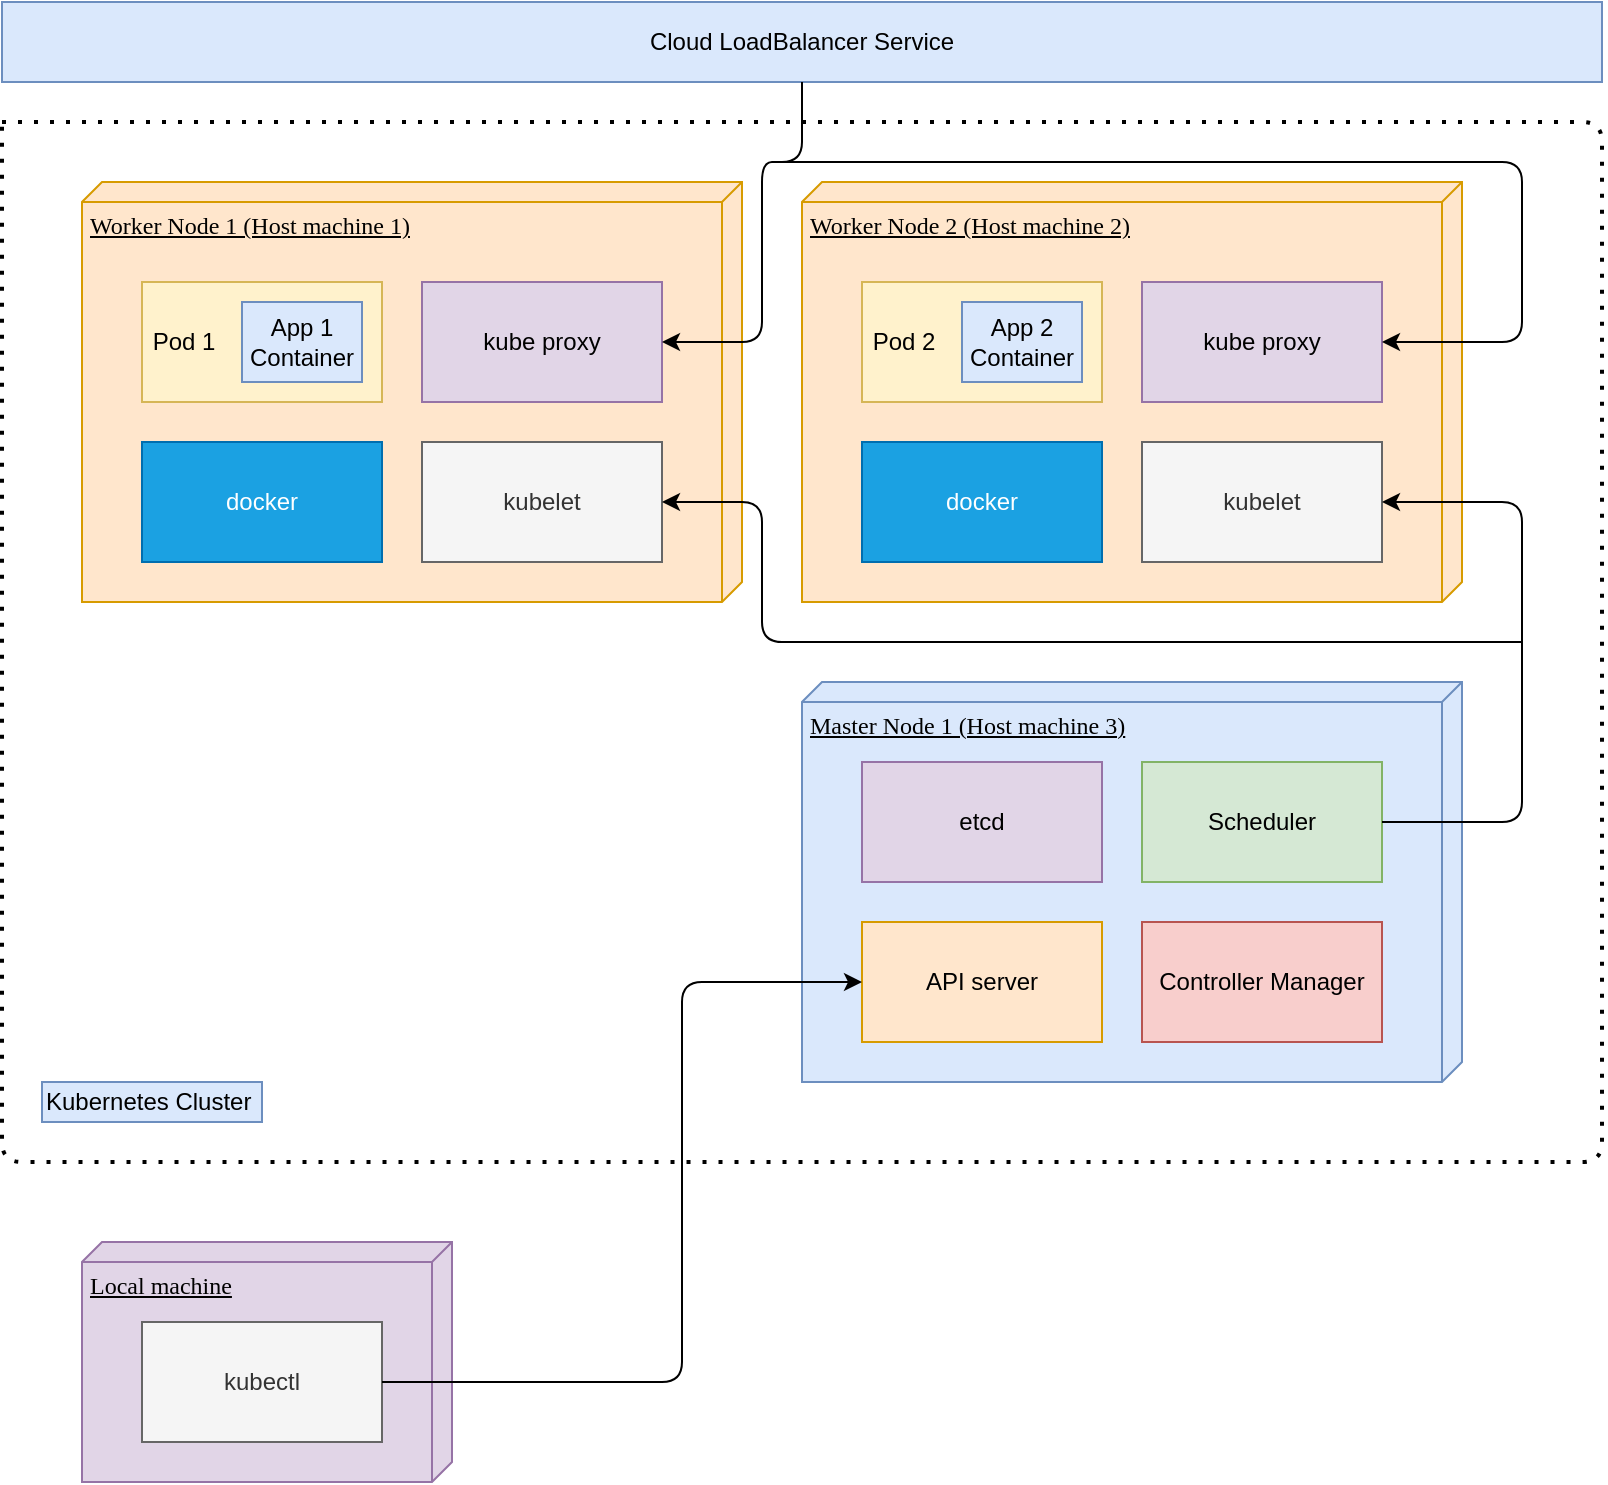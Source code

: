 <mxfile version="14.6.9" type="device"><diagram name="Page-1" id="5f0bae14-7c28-e335-631c-24af17079c00"><mxGraphModel dx="1186" dy="655" grid="1" gridSize="10" guides="1" tooltips="1" connect="1" arrows="1" fold="1" page="1" pageScale="1" pageWidth="1100" pageHeight="850" background="#ffffff" math="0" shadow="0"><root><mxCell id="0"/><mxCell id="1" parent="0"/><mxCell id="39150e848f15840c-1" value="Worker Node 1 (Host machine 1)" style="verticalAlign=top;align=left;spacingTop=8;spacingLeft=2;spacingRight=12;shape=cube;size=10;direction=south;fontStyle=4;html=1;rounded=0;shadow=0;comic=0;labelBackgroundColor=none;strokeWidth=1;fontFamily=Verdana;fontSize=12;fillColor=#ffe6cc;strokeColor=#d79b00;" parent="1" vertex="1"><mxGeometry x="120" y="150" width="330" height="210" as="geometry"/></mxCell><mxCell id="39150e848f15840c-2" value="Worker Node 2 (Host machine 2)" style="verticalAlign=top;align=left;spacingTop=8;spacingLeft=2;spacingRight=12;shape=cube;size=10;direction=south;fontStyle=4;html=1;rounded=0;shadow=0;comic=0;labelBackgroundColor=none;strokeWidth=1;fontFamily=Verdana;fontSize=12;fillColor=#ffe6cc;strokeColor=#d79b00;" parent="1" vertex="1"><mxGeometry x="480" y="150" width="330" height="210" as="geometry"/></mxCell><mxCell id="39150e848f15840c-3" value="Local machine" style="verticalAlign=top;align=left;spacingTop=8;spacingLeft=2;spacingRight=12;shape=cube;size=10;direction=south;fontStyle=4;html=1;rounded=0;shadow=0;comic=0;labelBackgroundColor=none;strokeWidth=1;fontFamily=Verdana;fontSize=12;fillColor=#e1d5e7;strokeColor=#9673a6;" parent="1" vertex="1"><mxGeometry x="120" y="680" width="185" height="120" as="geometry"/></mxCell><mxCell id="39150e848f15840c-16" style="edgeStyle=orthogonalEdgeStyle;rounded=0;html=1;dashed=1;labelBackgroundColor=none;startArrow=none;startFill=0;startSize=8;endArrow=open;endFill=0;endSize=16;fontFamily=Verdana;fontSize=12;" parent="1" source="39150e848f15840c-7" edge="1"><mxGeometry relative="1" as="geometry"><mxPoint x="720" y="165" as="targetPoint"/></mxGeometry></mxCell><mxCell id="wL8wH56n_JZqdNgBd3kq-1" value="Master Node 1 (Host machine 3)" style="verticalAlign=top;align=left;spacingTop=8;spacingLeft=2;spacingRight=12;shape=cube;size=10;direction=south;fontStyle=4;html=1;rounded=0;shadow=0;comic=0;labelBackgroundColor=none;strokeWidth=1;fontFamily=Verdana;fontSize=12;fillColor=#dae8fc;strokeColor=#6c8ebf;" vertex="1" parent="1"><mxGeometry x="480" y="400" width="330" height="200" as="geometry"/></mxCell><mxCell id="wL8wH56n_JZqdNgBd3kq-4" value="kubectl" style="rounded=0;whiteSpace=wrap;html=1;fillColor=#f5f5f5;strokeColor=#666666;fontColor=#333333;" vertex="1" parent="1"><mxGeometry x="150" y="720" width="120" height="60" as="geometry"/></mxCell><mxCell id="wL8wH56n_JZqdNgBd3kq-5" value="API server" style="rounded=0;whiteSpace=wrap;html=1;fillColor=#ffe6cc;strokeColor=#d79b00;" vertex="1" parent="1"><mxGeometry x="510" y="520" width="120" height="60" as="geometry"/></mxCell><mxCell id="wL8wH56n_JZqdNgBd3kq-6" value="etcd" style="rounded=0;whiteSpace=wrap;html=1;fillColor=#e1d5e7;strokeColor=#9673a6;" vertex="1" parent="1"><mxGeometry x="510" y="440" width="120" height="60" as="geometry"/></mxCell><mxCell id="wL8wH56n_JZqdNgBd3kq-7" value="Controller Manager" style="rounded=0;whiteSpace=wrap;html=1;fillColor=#f8cecc;strokeColor=#b85450;" vertex="1" parent="1"><mxGeometry x="650" y="520" width="120" height="60" as="geometry"/></mxCell><mxCell id="wL8wH56n_JZqdNgBd3kq-8" value="Scheduler" style="rounded=0;whiteSpace=wrap;html=1;fillColor=#d5e8d4;strokeColor=#82b366;" vertex="1" parent="1"><mxGeometry x="650" y="440" width="120" height="60" as="geometry"/></mxCell><mxCell id="wL8wH56n_JZqdNgBd3kq-9" value="kubelet" style="rounded=0;whiteSpace=wrap;html=1;fillColor=#f5f5f5;strokeColor=#666666;fontColor=#333333;" vertex="1" parent="1"><mxGeometry x="290" y="280" width="120" height="60" as="geometry"/></mxCell><mxCell id="wL8wH56n_JZqdNgBd3kq-10" value="kubelet" style="rounded=0;whiteSpace=wrap;html=1;fillColor=#f5f5f5;strokeColor=#666666;fontColor=#333333;" vertex="1" parent="1"><mxGeometry x="650" y="280" width="120" height="60" as="geometry"/></mxCell><mxCell id="wL8wH56n_JZqdNgBd3kq-11" value="" style="endArrow=classic;html=1;exitX=1;exitY=0.5;exitDx=0;exitDy=0;entryX=0;entryY=0.5;entryDx=0;entryDy=0;" edge="1" parent="1" source="wL8wH56n_JZqdNgBd3kq-4" target="wL8wH56n_JZqdNgBd3kq-5"><mxGeometry width="50" height="50" relative="1" as="geometry"><mxPoint x="520" y="460" as="sourcePoint"/><mxPoint x="570" y="410" as="targetPoint"/><Array as="points"><mxPoint x="420" y="750"/><mxPoint x="420" y="550"/></Array></mxGeometry></mxCell><mxCell id="wL8wH56n_JZqdNgBd3kq-12" value="" style="endArrow=classic;html=1;exitX=1;exitY=0.5;exitDx=0;exitDy=0;entryX=1;entryY=0.5;entryDx=0;entryDy=0;" edge="1" parent="1" source="wL8wH56n_JZqdNgBd3kq-8" target="wL8wH56n_JZqdNgBd3kq-10"><mxGeometry width="50" height="50" relative="1" as="geometry"><mxPoint x="860" y="440" as="sourcePoint"/><mxPoint x="900" y="310" as="targetPoint"/><Array as="points"><mxPoint x="840" y="470"/><mxPoint x="840" y="310"/></Array></mxGeometry></mxCell><mxCell id="wL8wH56n_JZqdNgBd3kq-13" value="" style="endArrow=classic;html=1;entryX=1;entryY=0.5;entryDx=0;entryDy=0;" edge="1" parent="1" target="wL8wH56n_JZqdNgBd3kq-9"><mxGeometry width="50" height="50" relative="1" as="geometry"><mxPoint x="840" y="380" as="sourcePoint"/><mxPoint x="840" y="390" as="targetPoint"/><Array as="points"><mxPoint x="460" y="380"/><mxPoint x="460" y="310"/></Array></mxGeometry></mxCell><mxCell id="wL8wH56n_JZqdNgBd3kq-14" value="docker" style="rounded=0;whiteSpace=wrap;html=1;fillColor=#1ba1e2;strokeColor=#006EAF;fontColor=#ffffff;" vertex="1" parent="1"><mxGeometry x="150" y="280" width="120" height="60" as="geometry"/></mxCell><mxCell id="wL8wH56n_JZqdNgBd3kq-15" value="docker" style="rounded=0;whiteSpace=wrap;html=1;fillColor=#1ba1e2;strokeColor=#006EAF;fontColor=#ffffff;" vertex="1" parent="1"><mxGeometry x="510" y="280" width="120" height="60" as="geometry"/></mxCell><mxCell id="wL8wH56n_JZqdNgBd3kq-16" value="&amp;nbsp;Pod 1" style="rounded=0;whiteSpace=wrap;html=1;align=left;fillColor=#fff2cc;strokeColor=#d6b656;" vertex="1" parent="1"><mxGeometry x="150" y="200" width="120" height="60" as="geometry"/></mxCell><mxCell id="wL8wH56n_JZqdNgBd3kq-17" value="App 1 Container" style="rounded=0;whiteSpace=wrap;html=1;fillColor=#dae8fc;strokeColor=#6c8ebf;" vertex="1" parent="1"><mxGeometry x="200" y="210" width="60" height="40" as="geometry"/></mxCell><mxCell id="wL8wH56n_JZqdNgBd3kq-18" value="&amp;nbsp;Pod 2" style="rounded=0;whiteSpace=wrap;html=1;align=left;fillColor=#fff2cc;strokeColor=#d6b656;" vertex="1" parent="1"><mxGeometry x="510" y="200" width="120" height="60" as="geometry"/></mxCell><mxCell id="wL8wH56n_JZqdNgBd3kq-19" value="App 2 Container" style="rounded=0;whiteSpace=wrap;html=1;fillColor=#dae8fc;strokeColor=#6c8ebf;" vertex="1" parent="1"><mxGeometry x="560" y="210" width="60" height="40" as="geometry"/></mxCell><mxCell id="wL8wH56n_JZqdNgBd3kq-20" value="" style="endArrow=none;dashed=1;html=1;dashPattern=1 3;strokeWidth=2;" edge="1" parent="1"><mxGeometry width="50" height="50" relative="1" as="geometry"><mxPoint x="80" y="120" as="sourcePoint"/><mxPoint x="80" y="120" as="targetPoint"/><Array as="points"><mxPoint x="880" y="120"/><mxPoint x="880" y="640"/><mxPoint x="80" y="640"/></Array></mxGeometry></mxCell><mxCell id="wL8wH56n_JZqdNgBd3kq-21" value="Kubernetes Cluster" style="text;html=1;strokeColor=#6c8ebf;fillColor=#dae8fc;align=left;verticalAlign=middle;whiteSpace=wrap;rounded=0;" vertex="1" parent="1"><mxGeometry x="100" y="600" width="110" height="20" as="geometry"/></mxCell><mxCell id="wL8wH56n_JZqdNgBd3kq-22" value="kube proxy" style="rounded=0;whiteSpace=wrap;html=1;align=center;fillColor=#e1d5e7;strokeColor=#9673a6;" vertex="1" parent="1"><mxGeometry x="650" y="200" width="120" height="60" as="geometry"/></mxCell><mxCell id="wL8wH56n_JZqdNgBd3kq-23" value="kube proxy" style="rounded=0;whiteSpace=wrap;html=1;align=center;fillColor=#e1d5e7;strokeColor=#9673a6;" vertex="1" parent="1"><mxGeometry x="290" y="200" width="120" height="60" as="geometry"/></mxCell><mxCell id="wL8wH56n_JZqdNgBd3kq-24" value="Cloud LoadBalancer Service" style="rounded=0;whiteSpace=wrap;html=1;align=center;fillColor=#dae8fc;strokeColor=#6c8ebf;" vertex="1" parent="1"><mxGeometry x="80" y="60" width="800" height="40" as="geometry"/></mxCell><mxCell id="wL8wH56n_JZqdNgBd3kq-25" value="" style="endArrow=classic;html=1;exitX=0.5;exitY=1;exitDx=0;exitDy=0;entryX=1;entryY=0.5;entryDx=0;entryDy=0;" edge="1" parent="1" source="wL8wH56n_JZqdNgBd3kq-24" target="wL8wH56n_JZqdNgBd3kq-23"><mxGeometry width="50" height="50" relative="1" as="geometry"><mxPoint x="590" y="340" as="sourcePoint"/><mxPoint x="640" y="290" as="targetPoint"/><Array as="points"><mxPoint x="480" y="140"/><mxPoint x="460" y="140"/><mxPoint x="460" y="230"/></Array></mxGeometry></mxCell><mxCell id="wL8wH56n_JZqdNgBd3kq-26" value="" style="endArrow=classic;html=1;entryX=1;entryY=0.5;entryDx=0;entryDy=0;" edge="1" parent="1" target="wL8wH56n_JZqdNgBd3kq-22"><mxGeometry width="50" height="50" relative="1" as="geometry"><mxPoint x="470" y="140" as="sourcePoint"/><mxPoint x="640" y="290" as="targetPoint"/><Array as="points"><mxPoint x="840" y="140"/><mxPoint x="840" y="230"/></Array></mxGeometry></mxCell></root></mxGraphModel></diagram></mxfile>